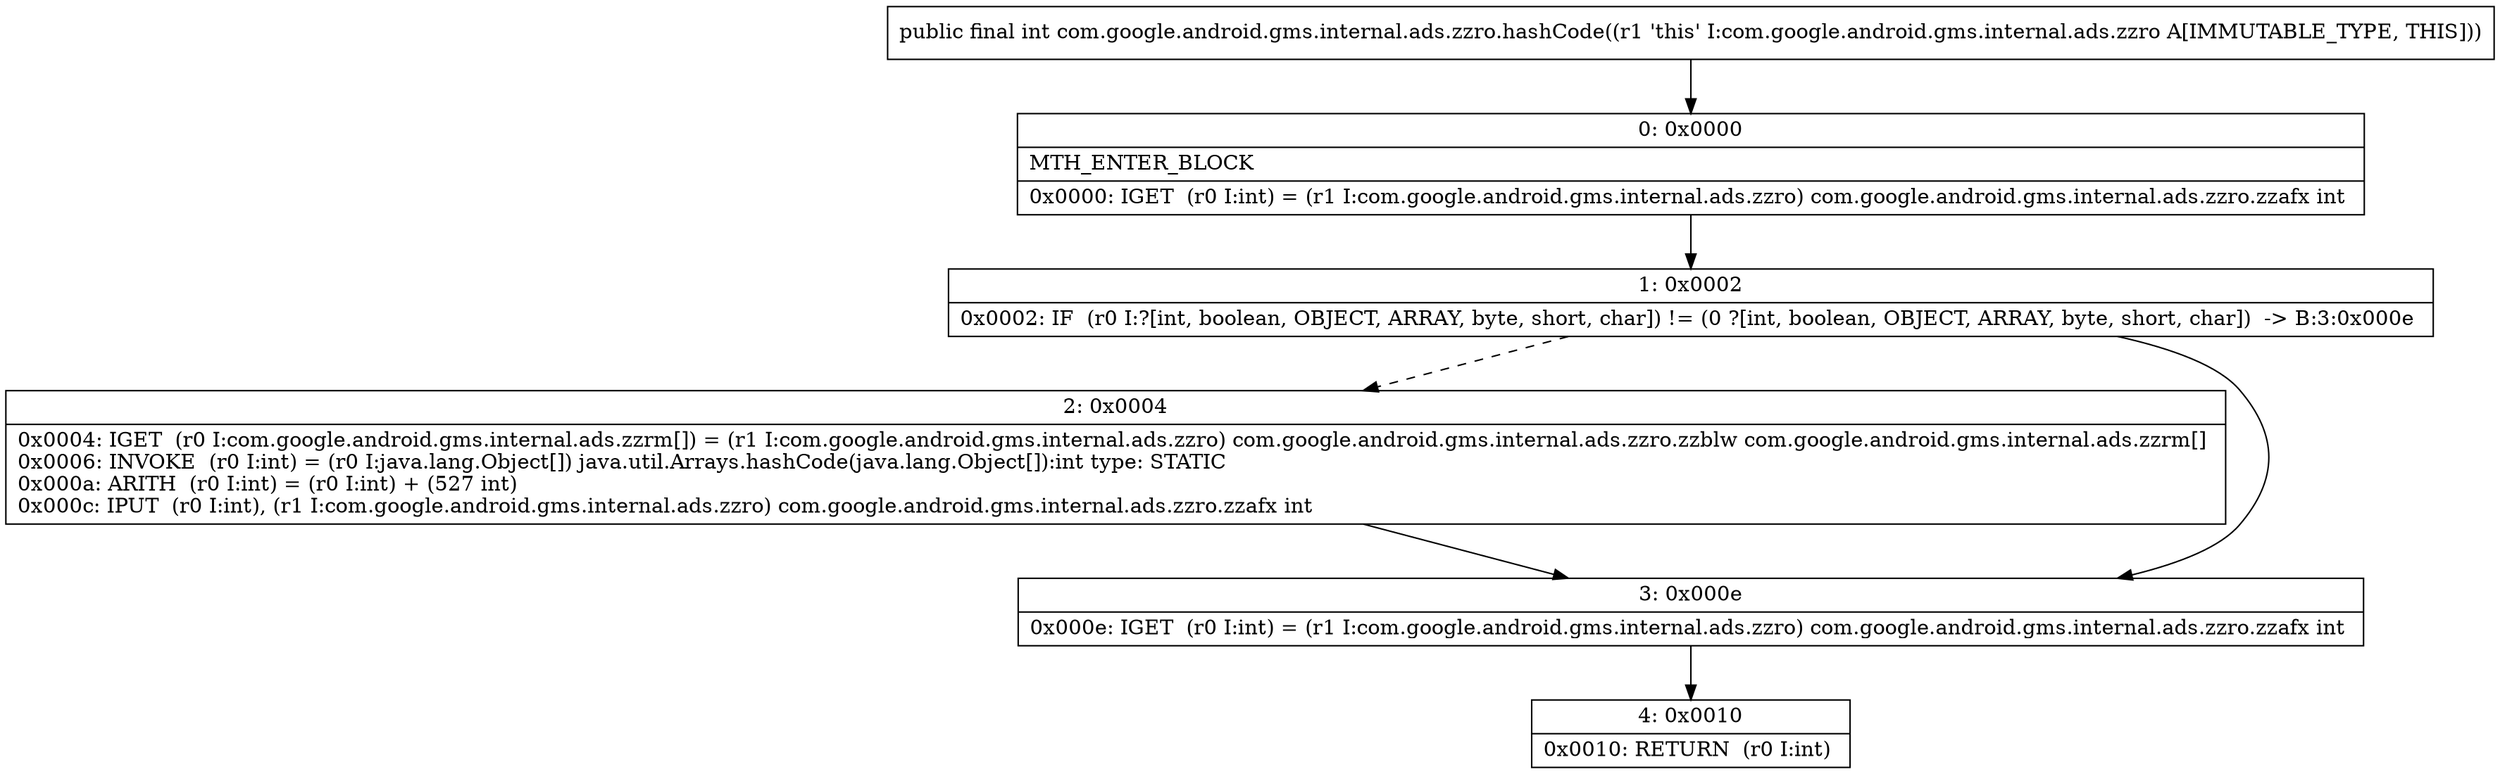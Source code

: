 digraph "CFG forcom.google.android.gms.internal.ads.zzro.hashCode()I" {
Node_0 [shape=record,label="{0\:\ 0x0000|MTH_ENTER_BLOCK\l|0x0000: IGET  (r0 I:int) = (r1 I:com.google.android.gms.internal.ads.zzro) com.google.android.gms.internal.ads.zzro.zzafx int \l}"];
Node_1 [shape=record,label="{1\:\ 0x0002|0x0002: IF  (r0 I:?[int, boolean, OBJECT, ARRAY, byte, short, char]) != (0 ?[int, boolean, OBJECT, ARRAY, byte, short, char])  \-\> B:3:0x000e \l}"];
Node_2 [shape=record,label="{2\:\ 0x0004|0x0004: IGET  (r0 I:com.google.android.gms.internal.ads.zzrm[]) = (r1 I:com.google.android.gms.internal.ads.zzro) com.google.android.gms.internal.ads.zzro.zzblw com.google.android.gms.internal.ads.zzrm[] \l0x0006: INVOKE  (r0 I:int) = (r0 I:java.lang.Object[]) java.util.Arrays.hashCode(java.lang.Object[]):int type: STATIC \l0x000a: ARITH  (r0 I:int) = (r0 I:int) + (527 int) \l0x000c: IPUT  (r0 I:int), (r1 I:com.google.android.gms.internal.ads.zzro) com.google.android.gms.internal.ads.zzro.zzafx int \l}"];
Node_3 [shape=record,label="{3\:\ 0x000e|0x000e: IGET  (r0 I:int) = (r1 I:com.google.android.gms.internal.ads.zzro) com.google.android.gms.internal.ads.zzro.zzafx int \l}"];
Node_4 [shape=record,label="{4\:\ 0x0010|0x0010: RETURN  (r0 I:int) \l}"];
MethodNode[shape=record,label="{public final int com.google.android.gms.internal.ads.zzro.hashCode((r1 'this' I:com.google.android.gms.internal.ads.zzro A[IMMUTABLE_TYPE, THIS])) }"];
MethodNode -> Node_0;
Node_0 -> Node_1;
Node_1 -> Node_2[style=dashed];
Node_1 -> Node_3;
Node_2 -> Node_3;
Node_3 -> Node_4;
}

